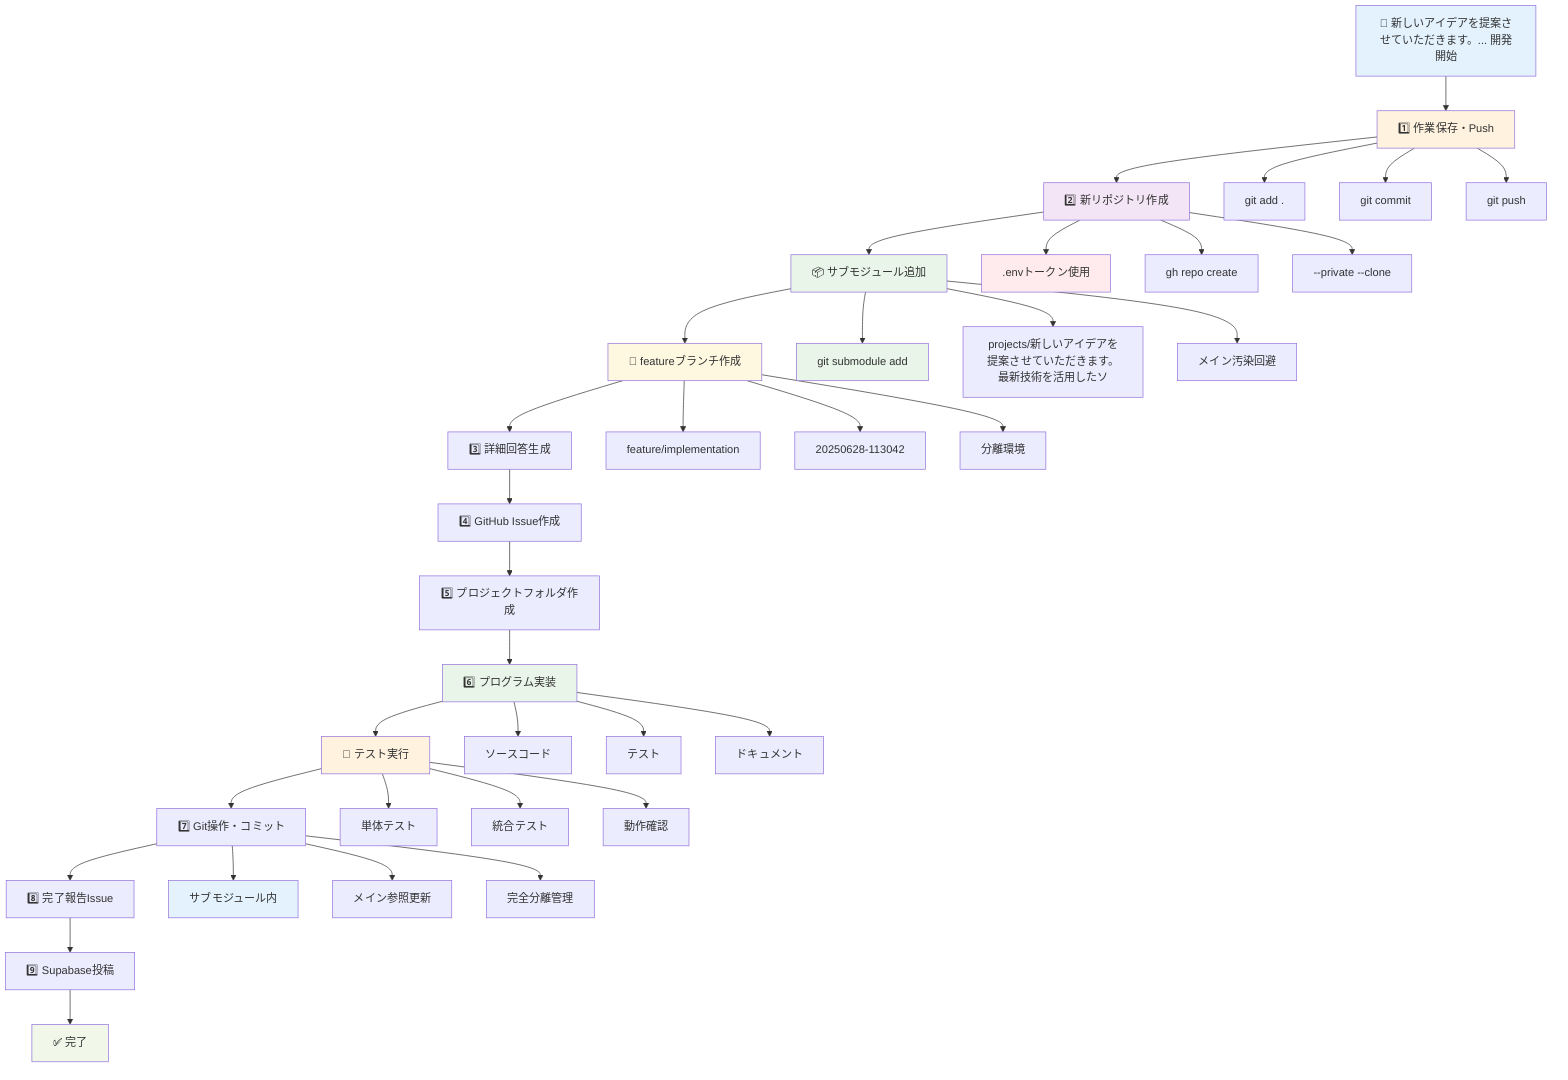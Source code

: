 graph TB
    START[🚀 新しいアイデアを提案させていただきます。... 開発開始] --> SAVE[1️⃣ 作業保存・Push]
    SAVE --> NEWREPO[2️⃣ 新リポジトリ作成]
    NEWREPO --> SUBMOD[📦 サブモジュール追加]
    SUBMOD --> BRANCH[🌿 featureブランチ作成]
    BRANCH --> ANSWER[3️⃣ 詳細回答生成]
    ANSWER --> ISSUE[4️⃣ GitHub Issue作成]
    ISSUE --> FOLDER[5️⃣ プロジェクトフォルダ作成]
    FOLDER --> IMPLEMENT[6️⃣ プログラム実装]
    IMPLEMENT --> TEST[🧪 テスト実行]
    TEST --> COMMIT[7️⃣ Git操作・コミット]
    COMMIT --> REPORT[8️⃣ 完了報告Issue]
    REPORT --> SUPABASE[9️⃣ Supabase投稿]
    SUPABASE --> END[✅ 完了]
    
    SAVE --> S1[git add .]
    SAVE --> S2[git commit]
    SAVE --> S3[git push]
    
    NEWREPO --> N1[.envトークン使用]
    NEWREPO --> N2[gh repo create]
    NEWREPO --> N3[--private --clone]
    
    SUBMOD --> SM1[git submodule add]
    SUBMOD --> SM2[projects/新しいアイデアを提案させていただきます。最新技術を活用したソ]
    SUBMOD --> SM3[メイン汚染回避]
    
    BRANCH --> B1[feature/implementation]
    BRANCH --> B2[20250628-113042]
    BRANCH --> B3[分離環境]
    
    IMPLEMENT --> I1[ソースコード]
    IMPLEMENT --> I2[テスト]
    IMPLEMENT --> I3[ドキュメント]
    
    TEST --> T1[単体テスト]
    TEST --> T2[統合テスト]
    TEST --> T3[動作確認]
    
    COMMIT --> C1[サブモジュール内]
    COMMIT --> C2[メイン参照更新]
    COMMIT --> C3[完全分離管理]
    
    style START fill:#e3f2fd
    style SAVE fill:#fff3e0
    style NEWREPO fill:#f3e5f5
    style SUBMOD fill:#e8f5e8
    style BRANCH fill:#fff8e1
    style IMPLEMENT fill:#e8f5e8
    style TEST fill:#fff3e0
    style END fill:#f1f8e9
    style N1 fill:#ffebee
    style SM1 fill:#e8f5e8
    style C1 fill:#e3f2fd